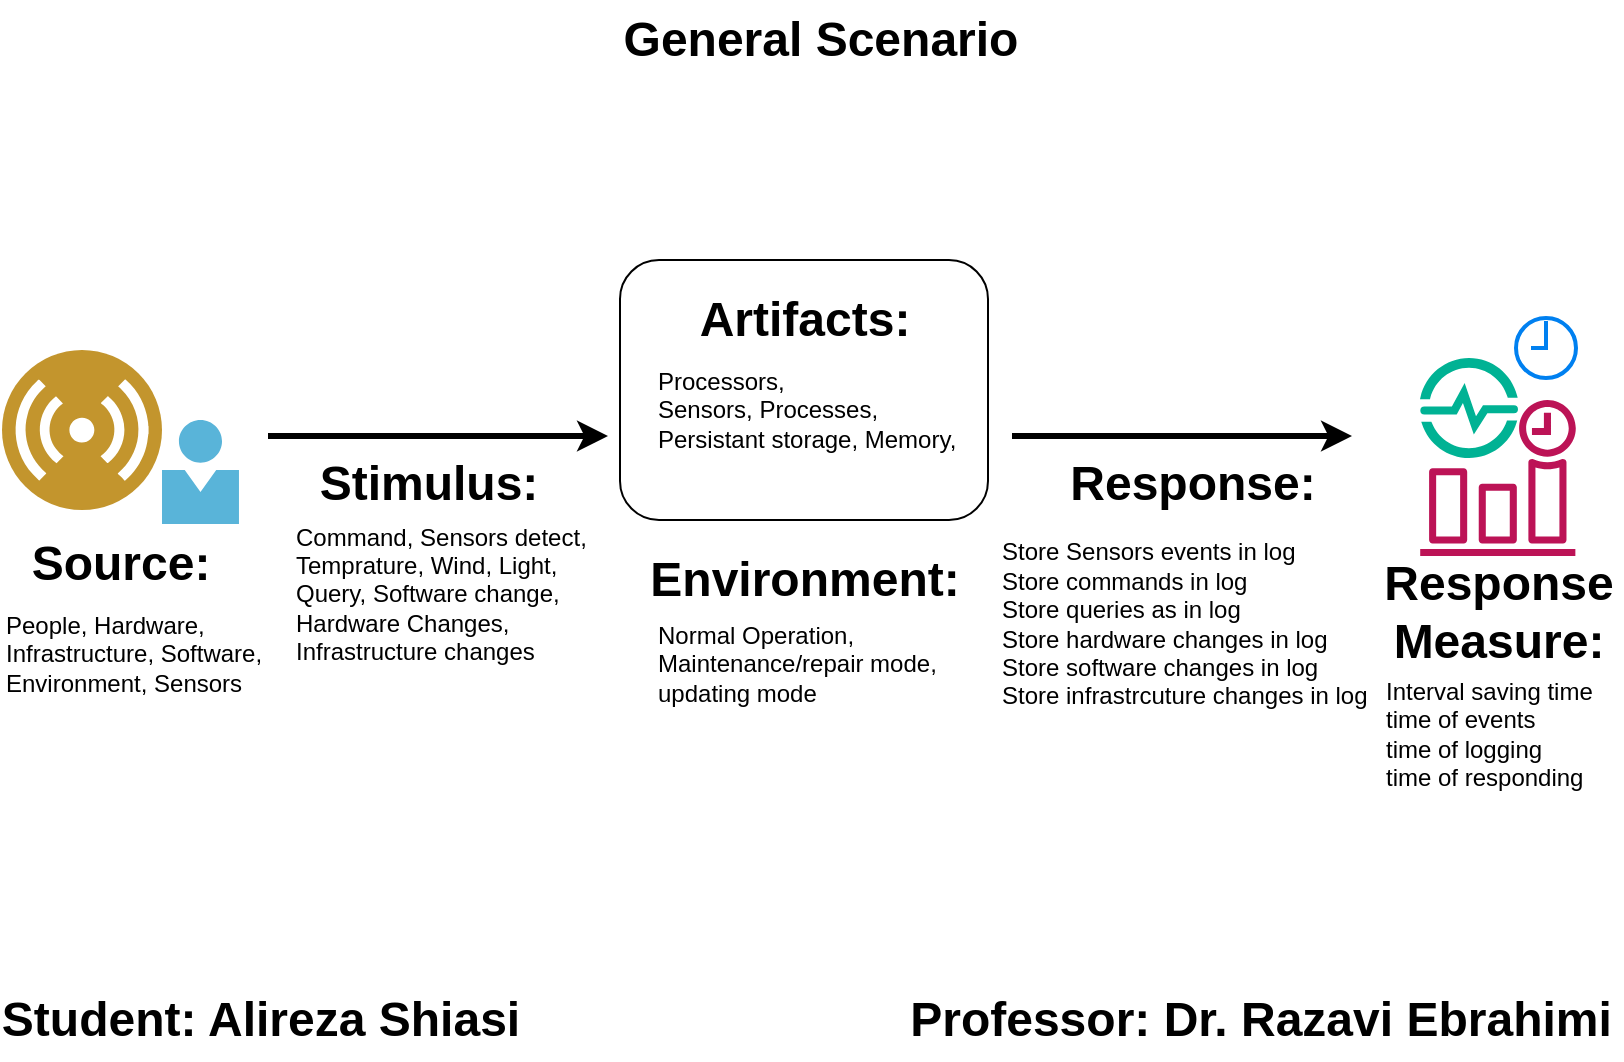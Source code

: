 <mxfile version="14.5.1" type="device" pages="2"><diagram id="SSX1YmF5kwqo7g_LsKqK" name="General Scenario"><mxGraphModel dx="1182" dy="785" grid="1" gridSize="10" guides="1" tooltips="1" connect="1" arrows="1" fold="1" page="1" pageScale="1" pageWidth="827" pageHeight="583" math="0" shadow="0"><root><mxCell id="0"/><mxCell id="1" parent="0"/><mxCell id="wKcBmlgV9_cKtXFn1Fzx-2" value="" style="rounded=1;whiteSpace=wrap;html=1;" vertex="1" parent="1"><mxGeometry x="320" y="160" width="184" height="130" as="geometry"/></mxCell><mxCell id="wKcBmlgV9_cKtXFn1Fzx-11" value="" style="group" vertex="1" connectable="0" parent="1"><mxGeometry x="720" y="189" width="78" height="119" as="geometry"/></mxCell><mxCell id="wKcBmlgV9_cKtXFn1Fzx-3" value="" style="html=1;verticalLabelPosition=bottom;align=center;labelBackgroundColor=#ffffff;verticalAlign=top;strokeWidth=2;strokeColor=#0080F0;shadow=0;dashed=0;shape=mxgraph.ios7.icons.clock;" vertex="1" parent="wKcBmlgV9_cKtXFn1Fzx-11"><mxGeometry x="48" width="30" height="30" as="geometry"/></mxCell><mxCell id="wKcBmlgV9_cKtXFn1Fzx-4" value="" style="aspect=fixed;html=1;points=[];align=center;image;fontSize=12;image=img/lib/mscae/Time_Series_Insights_environments.svg;" vertex="1" parent="wKcBmlgV9_cKtXFn1Fzx-11"><mxGeometry y="20" width="49" height="50" as="geometry"/></mxCell><mxCell id="wKcBmlgV9_cKtXFn1Fzx-5" value="" style="outlineConnect=0;fontColor=#232F3E;gradientColor=none;fillColor=#BC1356;strokeColor=none;dashed=0;verticalLabelPosition=bottom;verticalAlign=top;align=center;html=1;fontSize=12;fontStyle=0;aspect=fixed;pointerEvents=1;shape=mxgraph.aws4.event_time_based;" vertex="1" parent="wKcBmlgV9_cKtXFn1Fzx-11"><mxGeometry y="41" width="78" height="78" as="geometry"/></mxCell><mxCell id="wKcBmlgV9_cKtXFn1Fzx-12" value="" style="group" vertex="1" connectable="0" parent="1"><mxGeometry x="11" y="205" width="118.48" height="87" as="geometry"/></mxCell><mxCell id="wKcBmlgV9_cKtXFn1Fzx-1" value="" style="aspect=fixed;perimeter=ellipsePerimeter;html=1;align=center;shadow=0;dashed=0;fontColor=#4277BB;labelBackgroundColor=#ffffff;fontSize=12;spacingTop=3;image;image=img/lib/ibm/users/sensor.svg;" vertex="1" parent="wKcBmlgV9_cKtXFn1Fzx-12"><mxGeometry width="80" height="80" as="geometry"/></mxCell><mxCell id="wKcBmlgV9_cKtXFn1Fzx-6" value="" style="aspect=fixed;html=1;points=[];align=center;image;fontSize=12;image=img/lib/mscae/Person.svg;" vertex="1" parent="wKcBmlgV9_cKtXFn1Fzx-12"><mxGeometry x="80" y="35" width="38.48" height="52" as="geometry"/></mxCell><mxCell id="wKcBmlgV9_cKtXFn1Fzx-13" value="Source:" style="text;strokeColor=none;fillColor=none;html=1;fontSize=24;fontStyle=1;verticalAlign=middle;align=center;" vertex="1" parent="1"><mxGeometry x="20.24" y="292" width="100" height="40" as="geometry"/></mxCell><mxCell id="wKcBmlgV9_cKtXFn1Fzx-14" value="" style="endArrow=classic;html=1;strokeWidth=3;" edge="1" parent="1"><mxGeometry relative="1" as="geometry"><mxPoint x="144" y="248" as="sourcePoint"/><mxPoint x="314" y="248" as="targetPoint"/></mxGeometry></mxCell><mxCell id="wKcBmlgV9_cKtXFn1Fzx-17" value="Stimulus:" style="text;strokeColor=none;fillColor=none;html=1;fontSize=24;fontStyle=1;verticalAlign=middle;align=center;" vertex="1" parent="1"><mxGeometry x="174" y="252" width="100" height="40" as="geometry"/></mxCell><mxCell id="wKcBmlgV9_cKtXFn1Fzx-18" value="" style="endArrow=classic;html=1;strokeWidth=3;" edge="1" parent="1"><mxGeometry relative="1" as="geometry"><mxPoint x="516" y="248" as="sourcePoint"/><mxPoint x="686" y="248" as="targetPoint"/></mxGeometry></mxCell><mxCell id="wKcBmlgV9_cKtXFn1Fzx-19" value="&lt;div&gt;Response:&lt;/div&gt;" style="text;strokeColor=none;fillColor=none;html=1;fontSize=24;fontStyle=1;verticalAlign=middle;align=center;" vertex="1" parent="1"><mxGeometry x="556" y="252" width="100" height="40" as="geometry"/></mxCell><mxCell id="wKcBmlgV9_cKtXFn1Fzx-20" value="&lt;div&gt;Environment:&lt;/div&gt;" style="text;strokeColor=none;fillColor=none;html=1;fontSize=24;fontStyle=1;verticalAlign=middle;align=center;" vertex="1" parent="1"><mxGeometry x="362" y="300" width="100" height="40" as="geometry"/></mxCell><mxCell id="wKcBmlgV9_cKtXFn1Fzx-21" value="&lt;div&gt;Response&lt;/div&gt;&lt;div&gt;&lt;div&gt;Measure:&lt;/div&gt;&lt;/div&gt;&lt;div&gt;&lt;br&gt;&lt;/div&gt;" style="text;strokeColor=none;fillColor=none;html=1;fontSize=24;fontStyle=1;verticalAlign=middle;align=center;" vertex="1" parent="1"><mxGeometry x="709" y="331" width="100" height="40" as="geometry"/></mxCell><mxCell id="wKcBmlgV9_cKtXFn1Fzx-22" value="&lt;div&gt;Artifacts:&lt;/div&gt;" style="text;strokeColor=none;fillColor=none;html=1;fontSize=24;fontStyle=1;verticalAlign=middle;align=center;" vertex="1" parent="1"><mxGeometry x="362" y="170" width="100" height="40" as="geometry"/></mxCell><mxCell id="wKcBmlgV9_cKtXFn1Fzx-23" value="&lt;font style=&quot;font-size: 12px&quot;&gt;People, Hardware,&lt;br&gt;Infrastructure, Software,&amp;nbsp;&lt;br&gt;Environment, Sensors&lt;/font&gt;" style="text;html=1;align=left;verticalAlign=middle;resizable=0;points=[];autosize=1;" vertex="1" parent="1"><mxGeometry x="11.0" y="332" width="150" height="50" as="geometry"/></mxCell><mxCell id="wKcBmlgV9_cKtXFn1Fzx-24" value="&lt;font style=&quot;font-size: 12px&quot;&gt;Command, Sensors detect,&lt;br&gt;Temprature, Wind, Light,&amp;nbsp;&lt;br&gt;Query, Software change,&lt;br&gt;Hardware Changes,&amp;nbsp;&lt;br&gt;Infrastructure changes&lt;br&gt;&lt;/font&gt;" style="text;html=1;align=left;verticalAlign=middle;resizable=0;points=[];autosize=1;" vertex="1" parent="1"><mxGeometry x="156" y="287" width="160" height="80" as="geometry"/></mxCell><mxCell id="wKcBmlgV9_cKtXFn1Fzx-25" value="Normal Operation,&lt;br&gt;Maintenance/repair mode,&lt;br&gt;updating mode" style="text;html=1;align=left;verticalAlign=middle;resizable=0;points=[];autosize=1;" vertex="1" parent="1"><mxGeometry x="337" y="337" width="150" height="50" as="geometry"/></mxCell><mxCell id="wKcBmlgV9_cKtXFn1Fzx-26" value="Processors,&lt;br&gt;Sensors, Processes,&lt;br&gt;Persistant storage, Memory,&lt;br&gt;" style="text;html=1;align=left;verticalAlign=middle;resizable=0;points=[];autosize=1;" vertex="1" parent="1"><mxGeometry x="337" y="210" width="160" height="50" as="geometry"/></mxCell><mxCell id="wKcBmlgV9_cKtXFn1Fzx-27" value="Student: Alireza Shiasi" style="text;strokeColor=none;fillColor=none;html=1;fontSize=24;fontStyle=1;verticalAlign=middle;align=center;" vertex="1" parent="1"><mxGeometry x="90" y="520" width="100" height="40" as="geometry"/></mxCell><mxCell id="wKcBmlgV9_cKtXFn1Fzx-28" value="Professor: Dr. Razavi Ebrahimi" style="text;strokeColor=none;fillColor=none;html=1;fontSize=24;fontStyle=1;verticalAlign=middle;align=center;" vertex="1" parent="1"><mxGeometry x="590" y="520" width="100" height="40" as="geometry"/></mxCell><mxCell id="wKcBmlgV9_cKtXFn1Fzx-29" value="Store Sensors events in log&lt;br&gt;Store commands in log&lt;br&gt;Store queries as in log&lt;br&gt;Store hardware changes in log&lt;br&gt;Store software changes in log&lt;br&gt;Store infrastrcuture changes in log" style="text;html=1;align=left;verticalAlign=middle;resizable=0;points=[];autosize=1;" vertex="1" parent="1"><mxGeometry x="509" y="297" width="200" height="90" as="geometry"/></mxCell><mxCell id="wKcBmlgV9_cKtXFn1Fzx-30" value="Interval saving time&lt;br&gt;time of events&lt;br&gt;time of logging&lt;br&gt;time of responding" style="text;html=1;align=left;verticalAlign=middle;resizable=0;points=[];autosize=1;" vertex="1" parent="1"><mxGeometry x="701" y="367" width="120" height="60" as="geometry"/></mxCell><mxCell id="wKcBmlgV9_cKtXFn1Fzx-54" value="General Scenario" style="text;strokeColor=none;fillColor=none;html=1;fontSize=24;fontStyle=1;verticalAlign=middle;align=center;" vertex="1" parent="1"><mxGeometry x="370" y="30" width="100" height="40" as="geometry"/></mxCell></root></mxGraphModel></diagram><diagram name="Concrete Scenario" id="vquqg6rd_vFWpLXRQyok"><mxGraphModel dx="1182" dy="785" grid="1" gridSize="10" guides="1" tooltips="1" connect="1" arrows="1" fold="1" page="1" pageScale="1" pageWidth="827" pageHeight="583" math="0" shadow="0"><root><mxCell id="0biWu-N30ySOE8siinpn-0"/><mxCell id="0biWu-N30ySOE8siinpn-1" parent="0biWu-N30ySOE8siinpn-0"/><mxCell id="0biWu-N30ySOE8siinpn-2" value="" style="rounded=1;whiteSpace=wrap;html=1;" vertex="1" parent="0biWu-N30ySOE8siinpn-1"><mxGeometry x="320" y="160" width="184" height="130" as="geometry"/></mxCell><mxCell id="0biWu-N30ySOE8siinpn-3" value="" style="group" vertex="1" connectable="0" parent="0biWu-N30ySOE8siinpn-1"><mxGeometry x="720" y="189" width="78" height="119" as="geometry"/></mxCell><mxCell id="0biWu-N30ySOE8siinpn-4" value="" style="html=1;verticalLabelPosition=bottom;align=center;labelBackgroundColor=#ffffff;verticalAlign=top;strokeWidth=2;strokeColor=#0080F0;shadow=0;dashed=0;shape=mxgraph.ios7.icons.clock;" vertex="1" parent="0biWu-N30ySOE8siinpn-3"><mxGeometry x="48" width="30" height="30" as="geometry"/></mxCell><mxCell id="0biWu-N30ySOE8siinpn-5" value="" style="aspect=fixed;html=1;points=[];align=center;image;fontSize=12;image=img/lib/mscae/Time_Series_Insights_environments.svg;" vertex="1" parent="0biWu-N30ySOE8siinpn-3"><mxGeometry y="20" width="49" height="50" as="geometry"/></mxCell><mxCell id="0biWu-N30ySOE8siinpn-6" value="" style="outlineConnect=0;fontColor=#232F3E;gradientColor=none;fillColor=#BC1356;strokeColor=none;dashed=0;verticalLabelPosition=bottom;verticalAlign=top;align=center;html=1;fontSize=12;fontStyle=0;aspect=fixed;pointerEvents=1;shape=mxgraph.aws4.event_time_based;" vertex="1" parent="0biWu-N30ySOE8siinpn-3"><mxGeometry y="41" width="78" height="78" as="geometry"/></mxCell><mxCell id="0biWu-N30ySOE8siinpn-7" value="" style="group" vertex="1" connectable="0" parent="0biWu-N30ySOE8siinpn-1"><mxGeometry x="11" y="205" width="118.48" height="87" as="geometry"/></mxCell><mxCell id="0biWu-N30ySOE8siinpn-8" value="" style="aspect=fixed;perimeter=ellipsePerimeter;html=1;align=center;shadow=0;dashed=0;fontColor=#4277BB;labelBackgroundColor=#ffffff;fontSize=12;spacingTop=3;image;image=img/lib/ibm/users/sensor.svg;" vertex="1" parent="0biWu-N30ySOE8siinpn-7"><mxGeometry width="80" height="80" as="geometry"/></mxCell><mxCell id="0biWu-N30ySOE8siinpn-9" value="" style="aspect=fixed;html=1;points=[];align=center;image;fontSize=12;image=img/lib/mscae/Person.svg;" vertex="1" parent="0biWu-N30ySOE8siinpn-7"><mxGeometry x="80" y="35" width="38.48" height="52" as="geometry"/></mxCell><mxCell id="0biWu-N30ySOE8siinpn-10" value="Source:" style="text;strokeColor=none;fillColor=none;html=1;fontSize=24;fontStyle=1;verticalAlign=middle;align=center;" vertex="1" parent="0biWu-N30ySOE8siinpn-1"><mxGeometry x="20.24" y="292" width="100" height="40" as="geometry"/></mxCell><mxCell id="0biWu-N30ySOE8siinpn-11" value="" style="endArrow=classic;html=1;strokeWidth=3;" edge="1" parent="0biWu-N30ySOE8siinpn-1"><mxGeometry relative="1" as="geometry"><mxPoint x="144" y="248" as="sourcePoint"/><mxPoint x="314" y="248" as="targetPoint"/></mxGeometry></mxCell><mxCell id="0biWu-N30ySOE8siinpn-12" value="Stimulus:" style="text;strokeColor=none;fillColor=none;html=1;fontSize=24;fontStyle=1;verticalAlign=middle;align=center;" vertex="1" parent="0biWu-N30ySOE8siinpn-1"><mxGeometry x="174" y="252" width="100" height="40" as="geometry"/></mxCell><mxCell id="0biWu-N30ySOE8siinpn-13" value="" style="endArrow=classic;html=1;strokeWidth=3;" edge="1" parent="0biWu-N30ySOE8siinpn-1"><mxGeometry relative="1" as="geometry"><mxPoint x="516" y="248" as="sourcePoint"/><mxPoint x="686" y="248" as="targetPoint"/></mxGeometry></mxCell><mxCell id="0biWu-N30ySOE8siinpn-14" value="&lt;div&gt;Response:&lt;/div&gt;" style="text;strokeColor=none;fillColor=none;html=1;fontSize=24;fontStyle=1;verticalAlign=middle;align=center;" vertex="1" parent="0biWu-N30ySOE8siinpn-1"><mxGeometry x="556" y="252" width="100" height="40" as="geometry"/></mxCell><mxCell id="0biWu-N30ySOE8siinpn-15" value="&lt;div&gt;Environment:&lt;/div&gt;" style="text;strokeColor=none;fillColor=none;html=1;fontSize=24;fontStyle=1;verticalAlign=middle;align=center;" vertex="1" parent="0biWu-N30ySOE8siinpn-1"><mxGeometry x="362" y="300" width="100" height="40" as="geometry"/></mxCell><mxCell id="0biWu-N30ySOE8siinpn-16" value="&lt;div&gt;Response&lt;/div&gt;&lt;div&gt;&lt;div&gt;Measure:&lt;/div&gt;&lt;/div&gt;&lt;div&gt;&lt;br&gt;&lt;/div&gt;" style="text;strokeColor=none;fillColor=none;html=1;fontSize=24;fontStyle=1;verticalAlign=middle;align=center;" vertex="1" parent="0biWu-N30ySOE8siinpn-1"><mxGeometry x="709" y="331" width="100" height="40" as="geometry"/></mxCell><mxCell id="0biWu-N30ySOE8siinpn-17" value="&lt;div&gt;Artifacts:&lt;/div&gt;" style="text;strokeColor=none;fillColor=none;html=1;fontSize=24;fontStyle=1;verticalAlign=middle;align=center;" vertex="1" parent="0biWu-N30ySOE8siinpn-1"><mxGeometry x="362" y="170" width="100" height="40" as="geometry"/></mxCell><mxCell id="0biWu-N30ySOE8siinpn-18" value="&lt;font style=&quot;font-size: 14px&quot;&gt;Quake's Sensors&lt;/font&gt;" style="text;html=1;align=left;verticalAlign=middle;resizable=0;points=[];autosize=1;" vertex="1" parent="0biWu-N30ySOE8siinpn-1"><mxGeometry x="11.0" y="331" width="120" height="20" as="geometry"/></mxCell><mxCell id="0biWu-N30ySOE8siinpn-19" value="&lt;font&gt;&lt;font style=&quot;font-size: 14px&quot;&gt;Server Recieve Data&lt;br&gt;From Sensor&lt;/font&gt;&lt;br&gt;&lt;/font&gt;" style="text;html=1;align=left;verticalAlign=middle;resizable=0;points=[];autosize=1;" vertex="1" parent="0biWu-N30ySOE8siinpn-1"><mxGeometry x="154" y="292" width="140" height="40" as="geometry"/></mxCell><mxCell id="0biWu-N30ySOE8siinpn-20" value="&lt;font style=&quot;font-size: 14px&quot;&gt;Normal Operation&lt;/font&gt;" style="text;html=1;align=left;verticalAlign=middle;resizable=0;points=[];autosize=1;" vertex="1" parent="0biWu-N30ySOE8siinpn-1"><mxGeometry x="349" y="340" width="130" height="20" as="geometry"/></mxCell><mxCell id="0biWu-N30ySOE8siinpn-21" value="Processors,&lt;br&gt;Sensors,&lt;br&gt;Persistant storage, Memory," style="text;html=1;align=left;verticalAlign=middle;resizable=0;points=[];autosize=1;" vertex="1" parent="0biWu-N30ySOE8siinpn-1"><mxGeometry x="337" y="210" width="160" height="50" as="geometry"/></mxCell><mxCell id="0biWu-N30ySOE8siinpn-22" value="Student: Alireza Shiasi" style="text;strokeColor=none;fillColor=none;html=1;fontSize=24;fontStyle=1;verticalAlign=middle;align=center;" vertex="1" parent="0biWu-N30ySOE8siinpn-1"><mxGeometry x="90" y="520" width="100" height="40" as="geometry"/></mxCell><mxCell id="0biWu-N30ySOE8siinpn-23" value="Professor: Dr. Razavi Ebrahimi" style="text;strokeColor=none;fillColor=none;html=1;fontSize=24;fontStyle=1;verticalAlign=middle;align=center;" vertex="1" parent="0biWu-N30ySOE8siinpn-1"><mxGeometry x="590" y="520" width="100" height="40" as="geometry"/></mxCell><mxCell id="0biWu-N30ySOE8siinpn-24" value="Inform and send alarm to Operator&lt;br&gt;Dump Data into Specific Log file&lt;br&gt;Semd data to DBM" style="text;html=1;align=left;verticalAlign=middle;resizable=0;points=[];autosize=1;" vertex="1" parent="0biWu-N30ySOE8siinpn-1"><mxGeometry x="509" y="287" width="200" height="50" as="geometry"/></mxCell><mxCell id="0biWu-N30ySOE8siinpn-25" value="Response At &lt;br&gt;the Moment&lt;br&gt;Nearest time&amp;nbsp;&lt;br&gt;to quake logged" style="text;html=1;align=left;verticalAlign=middle;resizable=0;points=[];autosize=1;" vertex="1" parent="0biWu-N30ySOE8siinpn-1"><mxGeometry x="720" y="371" width="100" height="60" as="geometry"/></mxCell><mxCell id="0biWu-N30ySOE8siinpn-26" value="Concrete Scenario" style="text;strokeColor=none;fillColor=none;html=1;fontSize=24;fontStyle=1;verticalAlign=middle;align=center;" vertex="1" parent="0biWu-N30ySOE8siinpn-1"><mxGeometry x="370" y="30" width="100" height="40" as="geometry"/></mxCell></root></mxGraphModel></diagram></mxfile>